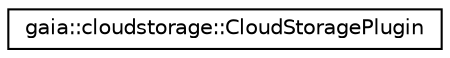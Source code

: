 digraph G
{
  edge [fontname="Helvetica",fontsize="10",labelfontname="Helvetica",labelfontsize="10"];
  node [fontname="Helvetica",fontsize="10",shape=record];
  rankdir=LR;
  Node1 [label="gaia::cloudstorage::CloudStoragePlugin",height=0.2,width=0.4,color="black", fillcolor="white", style="filled",URL="$d4/df5/classgaia_1_1cloudstorage_1_1_cloud_storage_plugin.html"];
}
